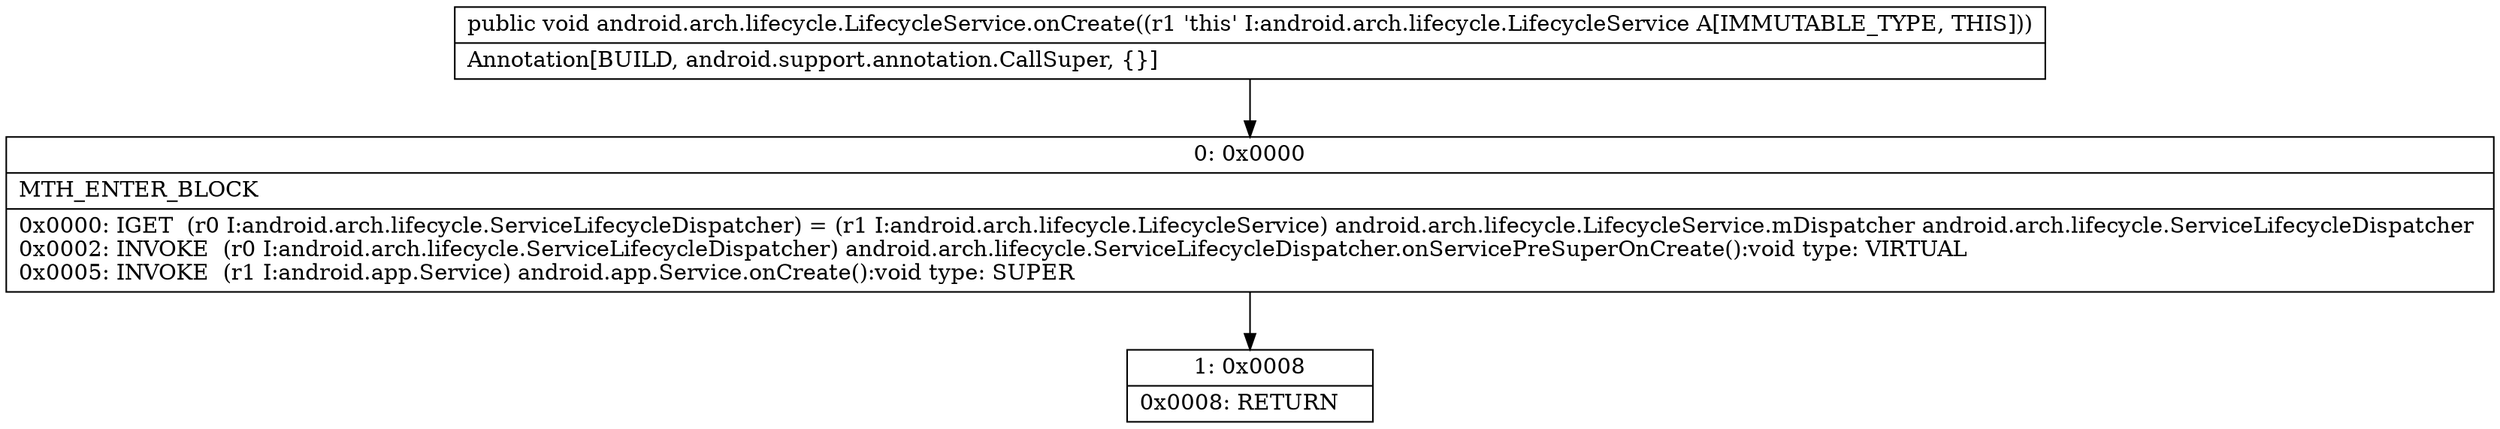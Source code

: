 digraph "CFG forandroid.arch.lifecycle.LifecycleService.onCreate()V" {
Node_0 [shape=record,label="{0\:\ 0x0000|MTH_ENTER_BLOCK\l|0x0000: IGET  (r0 I:android.arch.lifecycle.ServiceLifecycleDispatcher) = (r1 I:android.arch.lifecycle.LifecycleService) android.arch.lifecycle.LifecycleService.mDispatcher android.arch.lifecycle.ServiceLifecycleDispatcher \l0x0002: INVOKE  (r0 I:android.arch.lifecycle.ServiceLifecycleDispatcher) android.arch.lifecycle.ServiceLifecycleDispatcher.onServicePreSuperOnCreate():void type: VIRTUAL \l0x0005: INVOKE  (r1 I:android.app.Service) android.app.Service.onCreate():void type: SUPER \l}"];
Node_1 [shape=record,label="{1\:\ 0x0008|0x0008: RETURN   \l}"];
MethodNode[shape=record,label="{public void android.arch.lifecycle.LifecycleService.onCreate((r1 'this' I:android.arch.lifecycle.LifecycleService A[IMMUTABLE_TYPE, THIS]))  | Annotation[BUILD, android.support.annotation.CallSuper, \{\}]\l}"];
MethodNode -> Node_0;
Node_0 -> Node_1;
}

